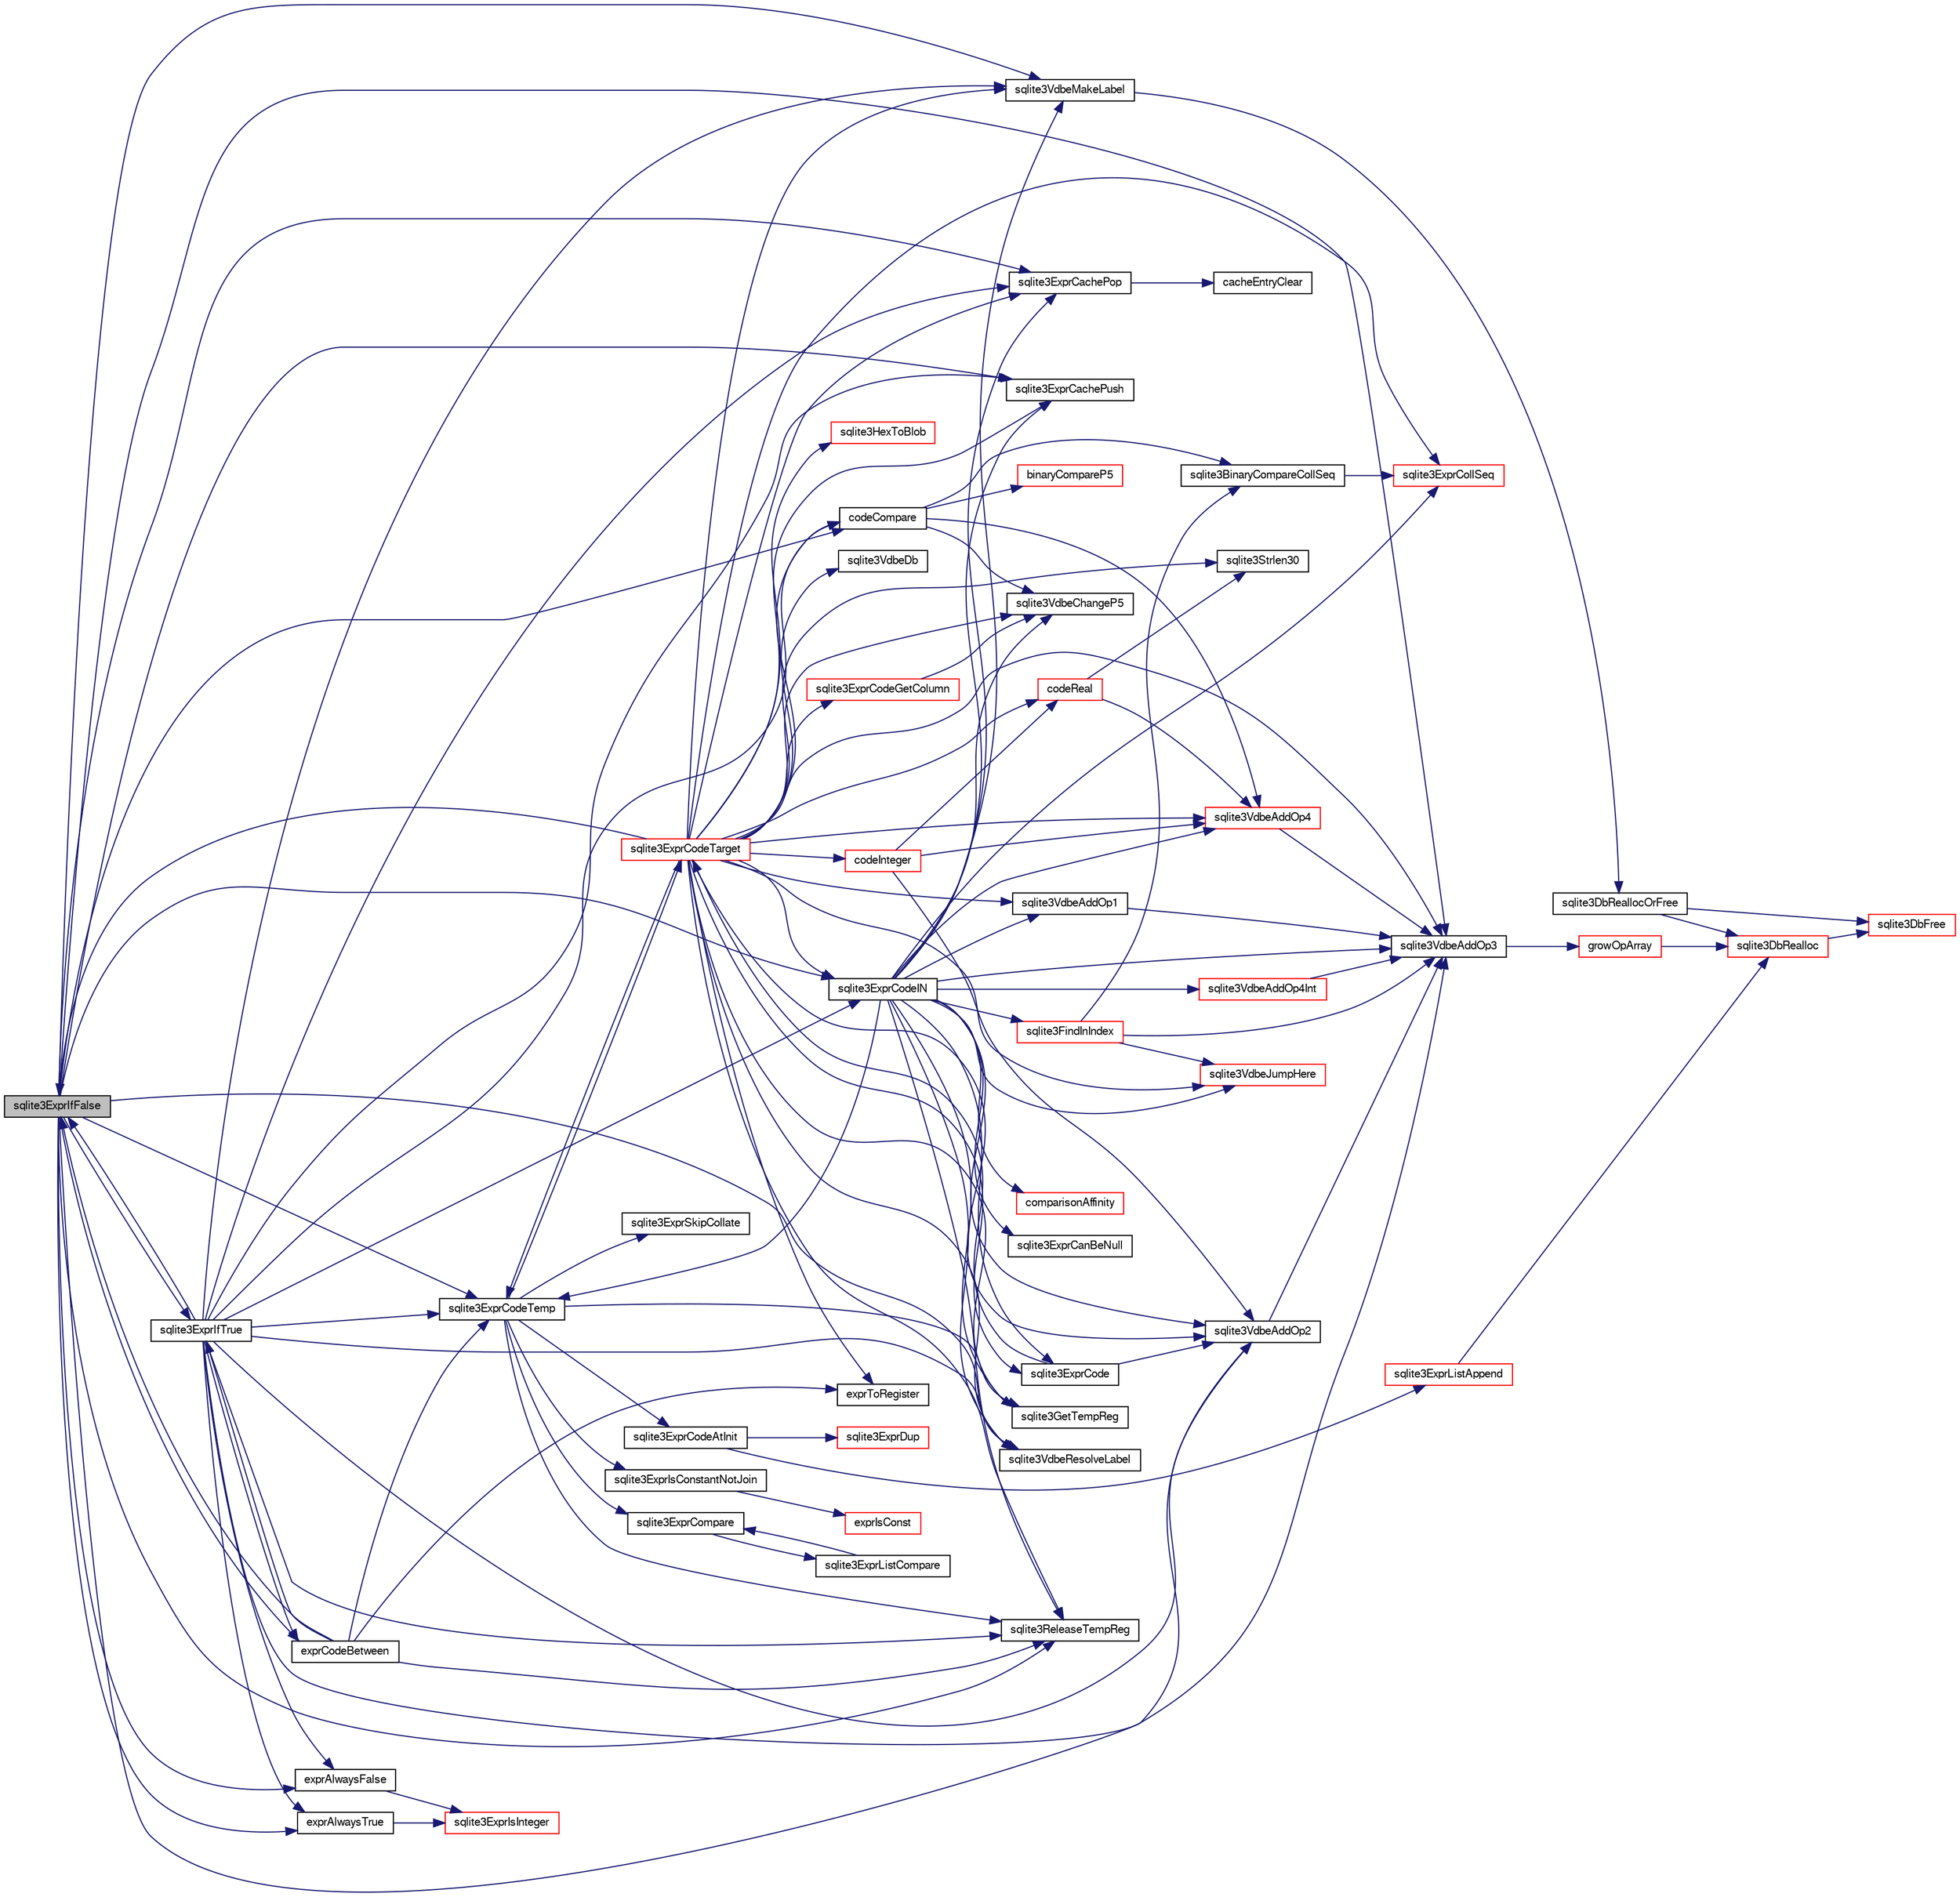 digraph "sqlite3ExprIfFalse"
{
  edge [fontname="FreeSans",fontsize="10",labelfontname="FreeSans",labelfontsize="10"];
  node [fontname="FreeSans",fontsize="10",shape=record];
  rankdir="LR";
  Node530801 [label="sqlite3ExprIfFalse",height=0.2,width=0.4,color="black", fillcolor="grey75", style="filled", fontcolor="black"];
  Node530801 -> Node530802 [color="midnightblue",fontsize="10",style="solid",fontname="FreeSans"];
  Node530802 [label="sqlite3ExprCachePush",height=0.2,width=0.4,color="black", fillcolor="white", style="filled",URL="$sqlite3_8c.html#a90233ce12875e170a87746ef3fa1d691"];
  Node530801 -> Node530803 [color="midnightblue",fontsize="10",style="solid",fontname="FreeSans"];
  Node530803 [label="sqlite3ExprCachePop",height=0.2,width=0.4,color="black", fillcolor="white", style="filled",URL="$sqlite3_8c.html#afc801698332f063ac2e24fa5856939c6"];
  Node530803 -> Node530804 [color="midnightblue",fontsize="10",style="solid",fontname="FreeSans"];
  Node530804 [label="cacheEntryClear",height=0.2,width=0.4,color="black", fillcolor="white", style="filled",URL="$sqlite3_8c.html#a695836faaedd1f2926d828f459bce76e"];
  Node530801 -> Node530805 [color="midnightblue",fontsize="10",style="solid",fontname="FreeSans"];
  Node530805 [label="sqlite3VdbeMakeLabel",height=0.2,width=0.4,color="black", fillcolor="white", style="filled",URL="$sqlite3_8c.html#acf57ce8fb6f3c634375c019f5ebe66f6"];
  Node530805 -> Node530806 [color="midnightblue",fontsize="10",style="solid",fontname="FreeSans"];
  Node530806 [label="sqlite3DbReallocOrFree",height=0.2,width=0.4,color="black", fillcolor="white", style="filled",URL="$sqlite3_8c.html#a532a9fd62eeb46b61885a0fff075231c"];
  Node530806 -> Node530807 [color="midnightblue",fontsize="10",style="solid",fontname="FreeSans"];
  Node530807 [label="sqlite3DbRealloc",height=0.2,width=0.4,color="red", fillcolor="white", style="filled",URL="$sqlite3_8c.html#ae028f4902a9d29bcaf310ff289ee87dc"];
  Node530807 -> Node530821 [color="midnightblue",fontsize="10",style="solid",fontname="FreeSans"];
  Node530821 [label="sqlite3DbFree",height=0.2,width=0.4,color="red", fillcolor="white", style="filled",URL="$sqlite3_8c.html#ac70ab821a6607b4a1b909582dc37a069"];
  Node530806 -> Node530821 [color="midnightblue",fontsize="10",style="solid",fontname="FreeSans"];
  Node530801 -> Node531088 [color="midnightblue",fontsize="10",style="solid",fontname="FreeSans"];
  Node531088 [label="sqlite3ExprIfTrue",height=0.2,width=0.4,color="black", fillcolor="white", style="filled",URL="$sqlite3_8c.html#ad93a55237c23e1b743ab1f59df1a1444"];
  Node531088 -> Node530805 [color="midnightblue",fontsize="10",style="solid",fontname="FreeSans"];
  Node531088 -> Node530801 [color="midnightblue",fontsize="10",style="solid",fontname="FreeSans"];
  Node531088 -> Node530802 [color="midnightblue",fontsize="10",style="solid",fontname="FreeSans"];
  Node531088 -> Node531089 [color="midnightblue",fontsize="10",style="solid",fontname="FreeSans"];
  Node531089 [label="sqlite3VdbeResolveLabel",height=0.2,width=0.4,color="black", fillcolor="white", style="filled",URL="$sqlite3_8c.html#a0a86f82356e392d9a84a008559c1aeeb"];
  Node531088 -> Node530803 [color="midnightblue",fontsize="10",style="solid",fontname="FreeSans"];
  Node531088 -> Node531090 [color="midnightblue",fontsize="10",style="solid",fontname="FreeSans"];
  Node531090 [label="sqlite3ExprCodeTemp",height=0.2,width=0.4,color="black", fillcolor="white", style="filled",URL="$sqlite3_8c.html#a3bc5c1ccb3c5851847e2aeb4a84ae1fc"];
  Node531090 -> Node531091 [color="midnightblue",fontsize="10",style="solid",fontname="FreeSans"];
  Node531091 [label="sqlite3ExprSkipCollate",height=0.2,width=0.4,color="black", fillcolor="white", style="filled",URL="$sqlite3_8c.html#a91b59896d4e3534de7c33940dca8537c"];
  Node531090 -> Node531092 [color="midnightblue",fontsize="10",style="solid",fontname="FreeSans"];
  Node531092 [label="sqlite3ExprIsConstantNotJoin",height=0.2,width=0.4,color="black", fillcolor="white", style="filled",URL="$sqlite3_8c.html#afa15ed1eca55a481fe671d33375b0ec3"];
  Node531092 -> Node531093 [color="midnightblue",fontsize="10",style="solid",fontname="FreeSans"];
  Node531093 [label="exprIsConst",height=0.2,width=0.4,color="red", fillcolor="white", style="filled",URL="$sqlite3_8c.html#a5b93dd8800ece14ec33f44a1ba2cf4d4"];
  Node531090 -> Node531101 [color="midnightblue",fontsize="10",style="solid",fontname="FreeSans"];
  Node531101 [label="sqlite3ExprCompare",height=0.2,width=0.4,color="black", fillcolor="white", style="filled",URL="$sqlite3_8c.html#a0062379db3318d71048a461297c31598"];
  Node531101 -> Node531102 [color="midnightblue",fontsize="10",style="solid",fontname="FreeSans"];
  Node531102 [label="sqlite3ExprListCompare",height=0.2,width=0.4,color="black", fillcolor="white", style="filled",URL="$sqlite3_8c.html#a2ec8c2311e6547386e5f60e251ebabc7"];
  Node531102 -> Node531101 [color="midnightblue",fontsize="10",style="solid",fontname="FreeSans"];
  Node531090 -> Node531103 [color="midnightblue",fontsize="10",style="solid",fontname="FreeSans"];
  Node531103 [label="sqlite3ExprCodeAtInit",height=0.2,width=0.4,color="black", fillcolor="white", style="filled",URL="$sqlite3_8c.html#ac95e17399015e079099a882989e125c1"];
  Node531103 -> Node531104 [color="midnightblue",fontsize="10",style="solid",fontname="FreeSans"];
  Node531104 [label="sqlite3ExprDup",height=0.2,width=0.4,color="red", fillcolor="white", style="filled",URL="$sqlite3_8c.html#a509095508224c9f99698d86205234209"];
  Node531103 -> Node531116 [color="midnightblue",fontsize="10",style="solid",fontname="FreeSans"];
  Node531116 [label="sqlite3ExprListAppend",height=0.2,width=0.4,color="red", fillcolor="white", style="filled",URL="$sqlite3_8c.html#a2c227f0b97e0e31b120c702fae2b7409"];
  Node531116 -> Node530807 [color="midnightblue",fontsize="10",style="solid",fontname="FreeSans"];
  Node531090 -> Node531788 [color="midnightblue",fontsize="10",style="solid",fontname="FreeSans"];
  Node531788 [label="sqlite3GetTempReg",height=0.2,width=0.4,color="black", fillcolor="white", style="filled",URL="$sqlite3_8c.html#ab58586b4abaefcc5df42af9d1e84d8fb"];
  Node531090 -> Node531789 [color="midnightblue",fontsize="10",style="solid",fontname="FreeSans"];
  Node531789 [label="sqlite3ExprCodeTarget",height=0.2,width=0.4,color="red", fillcolor="white", style="filled",URL="$sqlite3_8c.html#a4f308397a0a3ed299ed31aaa1ae2a293"];
  Node531789 -> Node531790 [color="midnightblue",fontsize="10",style="solid",fontname="FreeSans"];
  Node531790 [label="sqlite3VdbeAddOp3",height=0.2,width=0.4,color="black", fillcolor="white", style="filled",URL="$sqlite3_8c.html#a29b4560b019211a73e1478cec7468345"];
  Node531790 -> Node531791 [color="midnightblue",fontsize="10",style="solid",fontname="FreeSans"];
  Node531791 [label="growOpArray",height=0.2,width=0.4,color="red", fillcolor="white", style="filled",URL="$sqlite3_8c.html#adb00b9ead01ffe0d757d5a6d0853ada5"];
  Node531791 -> Node530807 [color="midnightblue",fontsize="10",style="solid",fontname="FreeSans"];
  Node531789 -> Node531792 [color="midnightblue",fontsize="10",style="solid",fontname="FreeSans"];
  Node531792 [label="sqlite3ExprCodeGetColumn",height=0.2,width=0.4,color="red", fillcolor="white", style="filled",URL="$sqlite3_8c.html#a053723da492b5bb45cb8df75c733155d"];
  Node531792 -> Node531815 [color="midnightblue",fontsize="10",style="solid",fontname="FreeSans"];
  Node531815 [label="sqlite3VdbeChangeP5",height=0.2,width=0.4,color="black", fillcolor="white", style="filled",URL="$sqlite3_8c.html#a4dde2e4087eda945511b05d667050740"];
  Node531789 -> Node531817 [color="midnightblue",fontsize="10",style="solid",fontname="FreeSans"];
  Node531817 [label="codeInteger",height=0.2,width=0.4,color="red", fillcolor="white", style="filled",URL="$sqlite3_8c.html#aed36006f29dec5c2f70f13c970ce6961"];
  Node531817 -> Node531795 [color="midnightblue",fontsize="10",style="solid",fontname="FreeSans"];
  Node531795 [label="sqlite3VdbeAddOp2",height=0.2,width=0.4,color="black", fillcolor="white", style="filled",URL="$sqlite3_8c.html#ae87204d7b069da19e4db0404c6deaae5"];
  Node531795 -> Node531790 [color="midnightblue",fontsize="10",style="solid",fontname="FreeSans"];
  Node531817 -> Node531820 [color="midnightblue",fontsize="10",style="solid",fontname="FreeSans"];
  Node531820 [label="sqlite3VdbeAddOp4",height=0.2,width=0.4,color="red", fillcolor="white", style="filled",URL="$sqlite3_8c.html#a739d7a47b1c11779283b7797ea7e1d4d"];
  Node531820 -> Node531790 [color="midnightblue",fontsize="10",style="solid",fontname="FreeSans"];
  Node531817 -> Node531821 [color="midnightblue",fontsize="10",style="solid",fontname="FreeSans"];
  Node531821 [label="codeReal",height=0.2,width=0.4,color="red", fillcolor="white", style="filled",URL="$sqlite3_8c.html#a1f691989c09f7dfea94ec2b60c6b70bd"];
  Node531821 -> Node530871 [color="midnightblue",fontsize="10",style="solid",fontname="FreeSans"];
  Node530871 [label="sqlite3Strlen30",height=0.2,width=0.4,color="black", fillcolor="white", style="filled",URL="$sqlite3_8c.html#a3dcd80ba41f1a308193dee74857b62a7"];
  Node531821 -> Node531820 [color="midnightblue",fontsize="10",style="solid",fontname="FreeSans"];
  Node531789 -> Node531821 [color="midnightblue",fontsize="10",style="solid",fontname="FreeSans"];
  Node531789 -> Node531820 [color="midnightblue",fontsize="10",style="solid",fontname="FreeSans"];
  Node531789 -> Node531795 [color="midnightblue",fontsize="10",style="solid",fontname="FreeSans"];
  Node531789 -> Node530871 [color="midnightblue",fontsize="10",style="solid",fontname="FreeSans"];
  Node531789 -> Node531811 [color="midnightblue",fontsize="10",style="solid",fontname="FreeSans"];
  Node531811 [label="sqlite3HexToBlob",height=0.2,width=0.4,color="red", fillcolor="white", style="filled",URL="$sqlite3_8c.html#a6ef78c15c318f47aedcab51f590de78d"];
  Node531789 -> Node531776 [color="midnightblue",fontsize="10",style="solid",fontname="FreeSans"];
  Node531776 [label="sqlite3VdbeDb",height=0.2,width=0.4,color="black", fillcolor="white", style="filled",URL="$sqlite3_8c.html#a6cb1b36e2823fc3eff25dc162f71f28b"];
  Node531789 -> Node531090 [color="midnightblue",fontsize="10",style="solid",fontname="FreeSans"];
  Node531789 -> Node531824 [color="midnightblue",fontsize="10",style="solid",fontname="FreeSans"];
  Node531824 [label="codeCompare",height=0.2,width=0.4,color="black", fillcolor="white", style="filled",URL="$sqlite3_8c.html#a8cca26a71db22ffabf292736aefd31a9"];
  Node531824 -> Node531825 [color="midnightblue",fontsize="10",style="solid",fontname="FreeSans"];
  Node531825 [label="sqlite3BinaryCompareCollSeq",height=0.2,width=0.4,color="black", fillcolor="white", style="filled",URL="$sqlite3_8c.html#ad736cef22bdf857cc89b9411ffca6af6"];
  Node531825 -> Node531826 [color="midnightblue",fontsize="10",style="solid",fontname="FreeSans"];
  Node531826 [label="sqlite3ExprCollSeq",height=0.2,width=0.4,color="red", fillcolor="white", style="filled",URL="$sqlite3_8c.html#af36e271ed5ce13d4f2d088a766529574"];
  Node531824 -> Node531828 [color="midnightblue",fontsize="10",style="solid",fontname="FreeSans"];
  Node531828 [label="binaryCompareP5",height=0.2,width=0.4,color="red", fillcolor="white", style="filled",URL="$sqlite3_8c.html#a5f42574a5d9dbf7676234b08f17dcb23"];
  Node531824 -> Node531820 [color="midnightblue",fontsize="10",style="solid",fontname="FreeSans"];
  Node531824 -> Node531815 [color="midnightblue",fontsize="10",style="solid",fontname="FreeSans"];
  Node531789 -> Node531814 [color="midnightblue",fontsize="10",style="solid",fontname="FreeSans"];
  Node531814 [label="sqlite3VdbeAddOp1",height=0.2,width=0.4,color="black", fillcolor="white", style="filled",URL="$sqlite3_8c.html#a6207112b1851d7e7d76e887ef6d72d5a"];
  Node531814 -> Node531790 [color="midnightblue",fontsize="10",style="solid",fontname="FreeSans"];
  Node531789 -> Node531831 [color="midnightblue",fontsize="10",style="solid",fontname="FreeSans"];
  Node531831 [label="sqlite3VdbeJumpHere",height=0.2,width=0.4,color="red", fillcolor="white", style="filled",URL="$sqlite3_8c.html#a95562175c9105ba0abe1d4dc6f8a39d4"];
  Node531789 -> Node530805 [color="midnightblue",fontsize="10",style="solid",fontname="FreeSans"];
  Node531789 -> Node531835 [color="midnightblue",fontsize="10",style="solid",fontname="FreeSans"];
  Node531835 [label="sqlite3ExprCode",height=0.2,width=0.4,color="black", fillcolor="white", style="filled",URL="$sqlite3_8c.html#a75f270fb0b111b86924cca4ea507b417"];
  Node531835 -> Node531795 [color="midnightblue",fontsize="10",style="solid",fontname="FreeSans"];
  Node531835 -> Node531789 [color="midnightblue",fontsize="10",style="solid",fontname="FreeSans"];
  Node531789 -> Node530802 [color="midnightblue",fontsize="10",style="solid",fontname="FreeSans"];
  Node531789 -> Node530803 [color="midnightblue",fontsize="10",style="solid",fontname="FreeSans"];
  Node531789 -> Node531089 [color="midnightblue",fontsize="10",style="solid",fontname="FreeSans"];
  Node531789 -> Node531826 [color="midnightblue",fontsize="10",style="solid",fontname="FreeSans"];
  Node531789 -> Node531815 [color="midnightblue",fontsize="10",style="solid",fontname="FreeSans"];
  Node531789 -> Node532070 [color="midnightblue",fontsize="10",style="solid",fontname="FreeSans"];
  Node532070 [label="sqlite3ExprCodeIN",height=0.2,width=0.4,color="black", fillcolor="white", style="filled",URL="$sqlite3_8c.html#ad9cf4f5b5ffb90c24a4a0900c8626193"];
  Node532070 -> Node532036 [color="midnightblue",fontsize="10",style="solid",fontname="FreeSans"];
  Node532036 [label="sqlite3FindInIndex",height=0.2,width=0.4,color="red", fillcolor="white", style="filled",URL="$sqlite3_8c.html#af7d8c56ab0231f44bb5f87b3fafeffb2"];
  Node532036 -> Node531831 [color="midnightblue",fontsize="10",style="solid",fontname="FreeSans"];
  Node532036 -> Node531825 [color="midnightblue",fontsize="10",style="solid",fontname="FreeSans"];
  Node532036 -> Node531790 [color="midnightblue",fontsize="10",style="solid",fontname="FreeSans"];
  Node532070 -> Node531986 [color="midnightblue",fontsize="10",style="solid",fontname="FreeSans"];
  Node531986 [label="comparisonAffinity",height=0.2,width=0.4,color="red", fillcolor="white", style="filled",URL="$sqlite3_8c.html#a288a61b5d72d6974ed9b0bb4f57f45ac"];
  Node532070 -> Node530802 [color="midnightblue",fontsize="10",style="solid",fontname="FreeSans"];
  Node532070 -> Node531788 [color="midnightblue",fontsize="10",style="solid",fontname="FreeSans"];
  Node532070 -> Node531835 [color="midnightblue",fontsize="10",style="solid",fontname="FreeSans"];
  Node532070 -> Node531826 [color="midnightblue",fontsize="10",style="solid",fontname="FreeSans"];
  Node532070 -> Node530805 [color="midnightblue",fontsize="10",style="solid",fontname="FreeSans"];
  Node532070 -> Node531790 [color="midnightblue",fontsize="10",style="solid",fontname="FreeSans"];
  Node532070 -> Node531090 [color="midnightblue",fontsize="10",style="solid",fontname="FreeSans"];
  Node532070 -> Node532043 [color="midnightblue",fontsize="10",style="solid",fontname="FreeSans"];
  Node532043 [label="sqlite3ExprCanBeNull",height=0.2,width=0.4,color="black", fillcolor="white", style="filled",URL="$sqlite3_8c.html#aa61c5d87d9eff5134d8ab9b93e921671"];
  Node532070 -> Node531820 [color="midnightblue",fontsize="10",style="solid",fontname="FreeSans"];
  Node532070 -> Node531815 [color="midnightblue",fontsize="10",style="solid",fontname="FreeSans"];
  Node532070 -> Node531948 [color="midnightblue",fontsize="10",style="solid",fontname="FreeSans"];
  Node531948 [label="sqlite3ReleaseTempReg",height=0.2,width=0.4,color="black", fillcolor="white", style="filled",URL="$sqlite3_8c.html#a48d55dce63ac590c3b0fc464abb67ad7"];
  Node532070 -> Node531795 [color="midnightblue",fontsize="10",style="solid",fontname="FreeSans"];
  Node532070 -> Node531089 [color="midnightblue",fontsize="10",style="solid",fontname="FreeSans"];
  Node532070 -> Node531814 [color="midnightblue",fontsize="10",style="solid",fontname="FreeSans"];
  Node532070 -> Node531831 [color="midnightblue",fontsize="10",style="solid",fontname="FreeSans"];
  Node532070 -> Node531947 [color="midnightblue",fontsize="10",style="solid",fontname="FreeSans"];
  Node531947 [label="sqlite3VdbeAddOp4Int",height=0.2,width=0.4,color="red", fillcolor="white", style="filled",URL="$sqlite3_8c.html#afff63410071bb7015a6392d8a7704b43"];
  Node531947 -> Node531790 [color="midnightblue",fontsize="10",style="solid",fontname="FreeSans"];
  Node532070 -> Node530803 [color="midnightblue",fontsize="10",style="solid",fontname="FreeSans"];
  Node531789 -> Node531788 [color="midnightblue",fontsize="10",style="solid",fontname="FreeSans"];
  Node531789 -> Node531948 [color="midnightblue",fontsize="10",style="solid",fontname="FreeSans"];
  Node531789 -> Node532071 [color="midnightblue",fontsize="10",style="solid",fontname="FreeSans"];
  Node532071 [label="exprToRegister",height=0.2,width=0.4,color="black", fillcolor="white", style="filled",URL="$sqlite3_8c.html#a8ef721aa250baccf2e7ba453520b0d5f"];
  Node531789 -> Node530801 [color="midnightblue",fontsize="10",style="solid",fontname="FreeSans"];
  Node531090 -> Node531948 [color="midnightblue",fontsize="10",style="solid",fontname="FreeSans"];
  Node531088 -> Node531824 [color="midnightblue",fontsize="10",style="solid",fontname="FreeSans"];
  Node531088 -> Node531795 [color="midnightblue",fontsize="10",style="solid",fontname="FreeSans"];
  Node531088 -> Node532074 [color="midnightblue",fontsize="10",style="solid",fontname="FreeSans"];
  Node532074 [label="exprCodeBetween",height=0.2,width=0.4,color="black", fillcolor="white", style="filled",URL="$sqlite3_8c.html#abd053493214542bca8f406f42145d173"];
  Node532074 -> Node532071 [color="midnightblue",fontsize="10",style="solid",fontname="FreeSans"];
  Node532074 -> Node531090 [color="midnightblue",fontsize="10",style="solid",fontname="FreeSans"];
  Node532074 -> Node531088 [color="midnightblue",fontsize="10",style="solid",fontname="FreeSans"];
  Node532074 -> Node530801 [color="midnightblue",fontsize="10",style="solid",fontname="FreeSans"];
  Node532074 -> Node531948 [color="midnightblue",fontsize="10",style="solid",fontname="FreeSans"];
  Node531088 -> Node532070 [color="midnightblue",fontsize="10",style="solid",fontname="FreeSans"];
  Node531088 -> Node532075 [color="midnightblue",fontsize="10",style="solid",fontname="FreeSans"];
  Node532075 [label="exprAlwaysTrue",height=0.2,width=0.4,color="black", fillcolor="white", style="filled",URL="$sqlite3_8c.html#a11876f336ef69a715ff39dd4374b334d"];
  Node532075 -> Node531888 [color="midnightblue",fontsize="10",style="solid",fontname="FreeSans"];
  Node531888 [label="sqlite3ExprIsInteger",height=0.2,width=0.4,color="red", fillcolor="white", style="filled",URL="$sqlite3_8c.html#a93009f02d365fbdd3f83865b723fd950"];
  Node531088 -> Node531887 [color="midnightblue",fontsize="10",style="solid",fontname="FreeSans"];
  Node531887 [label="exprAlwaysFalse",height=0.2,width=0.4,color="black", fillcolor="white", style="filled",URL="$sqlite3_8c.html#aa72440ec8db7b30f945e8f50ad9a4eba"];
  Node531887 -> Node531888 [color="midnightblue",fontsize="10",style="solid",fontname="FreeSans"];
  Node531088 -> Node531790 [color="midnightblue",fontsize="10",style="solid",fontname="FreeSans"];
  Node531088 -> Node531948 [color="midnightblue",fontsize="10",style="solid",fontname="FreeSans"];
  Node530801 -> Node531089 [color="midnightblue",fontsize="10",style="solid",fontname="FreeSans"];
  Node530801 -> Node531090 [color="midnightblue",fontsize="10",style="solid",fontname="FreeSans"];
  Node530801 -> Node531824 [color="midnightblue",fontsize="10",style="solid",fontname="FreeSans"];
  Node530801 -> Node531795 [color="midnightblue",fontsize="10",style="solid",fontname="FreeSans"];
  Node530801 -> Node532074 [color="midnightblue",fontsize="10",style="solid",fontname="FreeSans"];
  Node530801 -> Node532070 [color="midnightblue",fontsize="10",style="solid",fontname="FreeSans"];
  Node530801 -> Node531887 [color="midnightblue",fontsize="10",style="solid",fontname="FreeSans"];
  Node530801 -> Node532075 [color="midnightblue",fontsize="10",style="solid",fontname="FreeSans"];
  Node530801 -> Node531790 [color="midnightblue",fontsize="10",style="solid",fontname="FreeSans"];
  Node530801 -> Node531948 [color="midnightblue",fontsize="10",style="solid",fontname="FreeSans"];
}
